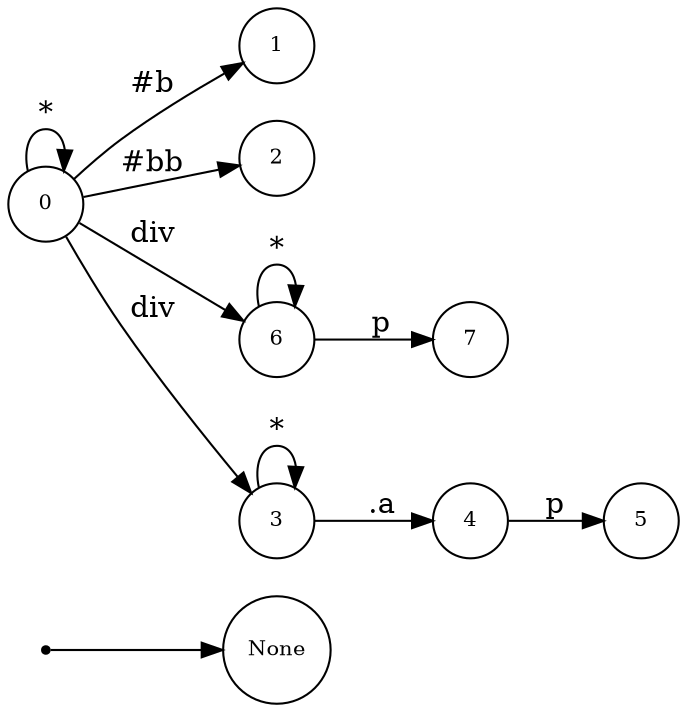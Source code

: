 digraph NFA {
  rankdir=LR;
  node [shape=circle, fontsize=10];
  __start [shape=point, label=""];
  __start -> None;
  0 [label="0"];
  1 [label="1"];
  2 [label="2"];
  4 [label="4"];
  7 [label="7"];
  5 [label="5"];
  6 [label="6"];
  3 [label="3"];
  { node [shape=doublecircle]; 1 2 5 7 }
  0 -> 0 [label="*"];
  0 -> 1 [label="#b"];
  0 -> 2 [label="#bb"];
  0 -> 3 [label="div"];
  3 -> 3 [label="*"];
  3 -> 4 [label=".a"];
  4 -> 5 [label="p"];
  0 -> 6 [label="div"];
  6 -> 6 [label="*"];
  6 -> 7 [label="p"];
}

